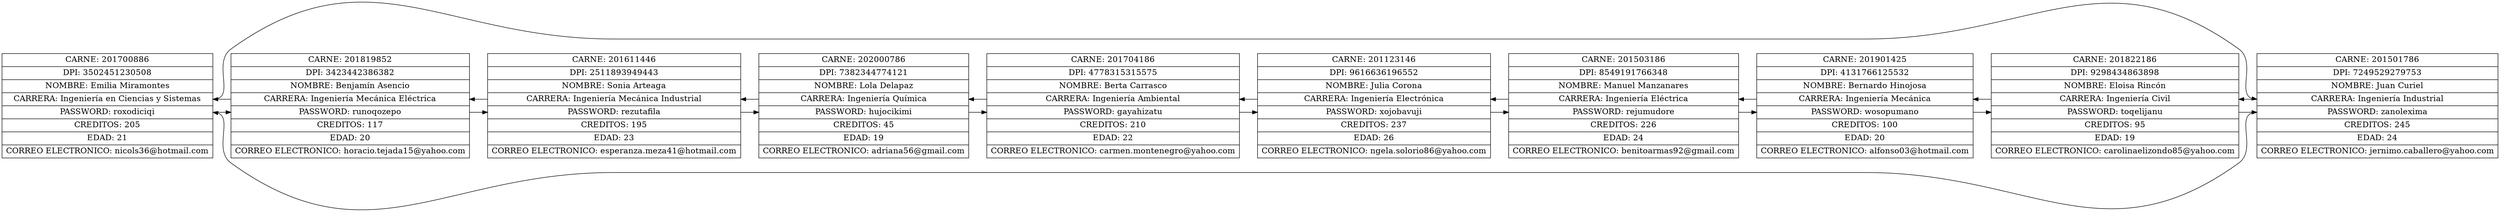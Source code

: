 digraph g {
	graph [
		rankdir = "LR"
	];

	node [
		fontsize = "16"
		shape = "ellipse"
	];

	edge [
	];

	"3502451230508" [
		label = "<f0> CARNE: 201700886| <f1> DPI: 3502451230508| <f2> NOMBRE: Emilia Miramontes| <f3> CARRERA: Ingeniería en Ciencias y Sistemas| <f4> PASSWORD: roxodiciqi| <f5> CREDITOS: 205| <f6> EDAD: 21| <f7> CORREO ELECTRONICO: nicols36@hotmail.com"
	shape = "record"
	];

	"3502451230508":f4 -> "3423442386382":f4 [
		id = 0
	];

	"3502451230508":f3 -> "7249529279753":f3 [
		id = 1
	];

	"7249529279753" [
		label = "<f0> CARNE: 201501786| <f1> DPI: 7249529279753| <f2> NOMBRE: Juan Curiel| <f3> CARRERA: Ingeniería Industrial| <f4> PASSWORD: zanolexima| <f5> CREDITOS: 245| <f6> EDAD: 24| <f7> CORREO ELECTRONICO: jernimo.caballero@yahoo.com"
	shape = "record"
	];

	"7249529279753":f4 -> "3502451230508":f4 [
		id = 2
	];

	"7249529279753":f3 -> "9298434863898":f3 [
		id = 3
	];

	"9298434863898" [
		label = "<f0> CARNE: 201822186| <f1> DPI: 9298434863898| <f2> NOMBRE: Eloisa Rincón| <f3> CARRERA: Ingeniería Civil| <f4> PASSWORD: toqelijanu| <f5> CREDITOS: 95| <f6> EDAD: 19| <f7> CORREO ELECTRONICO: carolinaelizondo85@yahoo.com"
	shape = "record"
	];

	"9298434863898":f4 -> "7249529279753":f4 [
		id = 4
	];

	"9298434863898":f3 -> "4131766125532":f3 [
		id = 5
	];

	"4131766125532" [
		label = "<f0> CARNE: 201901425| <f1> DPI: 4131766125532| <f2> NOMBRE: Bernardo Hinojosa| <f3> CARRERA: Ingeniería Mecánica| <f4> PASSWORD: wosopumano| <f5> CREDITOS: 100| <f6> EDAD: 20| <f7> CORREO ELECTRONICO: alfonso03@hotmail.com"
	shape = "record"
	];

	"4131766125532":f4 -> "9298434863898":f4 [
		id = 6
	];

	"4131766125532":f3 -> "8549191766348":f3 [
		id = 7
	];

	"8549191766348" [
		label = "<f0> CARNE: 201503186| <f1> DPI: 8549191766348| <f2> NOMBRE: Manuel Manzanares| <f3> CARRERA: Ingeniería Eléctrica| <f4> PASSWORD: rejumudore| <f5> CREDITOS: 226| <f6> EDAD: 24| <f7> CORREO ELECTRONICO: benitoarmas92@gmail.com"
	shape = "record"
	];

	"8549191766348":f4 -> "4131766125532":f4 [
		id = 8
	];

	"8549191766348":f3 -> "9616636196552":f3 [
		id = 9
	];

	"9616636196552" [
		label = "<f0> CARNE: 201123146| <f1> DPI: 9616636196552| <f2> NOMBRE: Julia Corona| <f3> CARRERA: Ingeniería Electrónica| <f4> PASSWORD: xojobavuji| <f5> CREDITOS: 237| <f6> EDAD: 26| <f7> CORREO ELECTRONICO: ngela.solorio86@yahoo.com"
	shape = "record"
	];

	"9616636196552":f4 -> "8549191766348":f4 [
		id = 10
	];

	"9616636196552":f3 -> "4778315315575":f3 [
		id = 11
	];

	"4778315315575" [
		label = "<f0> CARNE: 201704186| <f1> DPI: 4778315315575| <f2> NOMBRE: Berta Carrasco| <f3> CARRERA: Ingeniería Ambiental| <f4> PASSWORD: gayahizatu| <f5> CREDITOS: 210| <f6> EDAD: 22| <f7> CORREO ELECTRONICO: carmen.montenegro@yahoo.com"
	shape = "record"
	];

	"4778315315575":f4 -> "9616636196552":f4 [
		id = 12
	];

	"4778315315575":f3 -> "7382344774121":f3 [
		id = 13
	];

	"7382344774121" [
		label = "<f0> CARNE: 202000786| <f1> DPI: 7382344774121| <f2> NOMBRE: Lola Delapaz| <f3> CARRERA: Ingeniería Química| <f4> PASSWORD: hujocikimi| <f5> CREDITOS: 45| <f6> EDAD: 19| <f7> CORREO ELECTRONICO: adriana56@gmail.com"
	shape = "record"
	];

	"7382344774121":f4 -> "4778315315575":f4 [
		id = 14
	];

	"7382344774121":f3 -> "2511893949443":f3 [
		id = 15
	];

	"2511893949443" [
		label = "<f0> CARNE: 201611446| <f1> DPI: 2511893949443| <f2> NOMBRE: Sonia Arteaga| <f3> CARRERA: Ingeniería Mecánica Industrial| <f4> PASSWORD: rezutafila| <f5> CREDITOS: 195| <f6> EDAD: 23| <f7> CORREO ELECTRONICO: esperanza.meza41@hotmail.com"
	shape = "record"
	];

	"2511893949443":f4 -> "7382344774121":f4 [
		id = 16
	];

	"2511893949443":f3 -> "3423442386382":f3 [
		id = 17
	];

	"3423442386382" [
		label = "<f0> CARNE: 201819852| <f1> DPI: 3423442386382| <f2> NOMBRE: Benjamín Asencio| <f3> CARRERA: Ingeniería Mecánica Eléctrica| <f4> PASSWORD: runoqozepo| <f5> CREDITOS: 117| <f6> EDAD: 20| <f7> CORREO ELECTRONICO: horacio.tejada15@yahoo.com"
	shape = "record"
	];

	"3423442386382":f4 -> "2511893949443":f4 [
		id = 18
	];

	"3423442386382":f3 -> "3502451230508":f3 [
		id = 19
	];

}